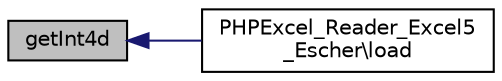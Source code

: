 digraph "getInt4d"
{
  edge [fontname="Helvetica",fontsize="10",labelfontname="Helvetica",labelfontsize="10"];
  node [fontname="Helvetica",fontsize="10",shape=record];
  rankdir="LR";
  Node8 [label="getInt4d",height=0.2,width=0.4,color="black", fillcolor="grey75", style="filled", fontcolor="black"];
  Node8 -> Node9 [dir="back",color="midnightblue",fontsize="10",style="solid",fontname="Helvetica"];
  Node9 [label="PHPExcel_Reader_Excel5\l_Escher\\load",height=0.2,width=0.4,color="black", fillcolor="white", style="filled",URL="$class_p_h_p_excel___reader___excel5___escher.html#aa37cfb8ec8d236fee82ae2bf8939ed9e"];
}

